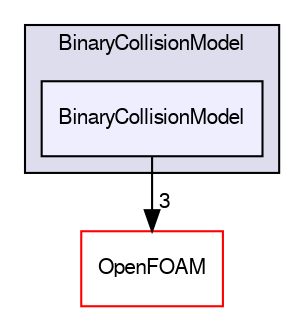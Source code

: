 digraph "src/lagrangian/dsmc/submodels/BinaryCollisionModel/BinaryCollisionModel" {
  bgcolor=transparent;
  compound=true
  node [ fontsize="10", fontname="FreeSans"];
  edge [ labelfontsize="10", labelfontname="FreeSans"];
  subgraph clusterdir_822f279b0f0b67e3293673ee171a5cbb {
    graph [ bgcolor="#ddddee", pencolor="black", label="BinaryCollisionModel" fontname="FreeSans", fontsize="10", URL="dir_822f279b0f0b67e3293673ee171a5cbb.html"]
  dir_831e810dbd36aa957f51a085cba0f6fb [shape=box, label="BinaryCollisionModel", style="filled", fillcolor="#eeeeff", pencolor="black", URL="dir_831e810dbd36aa957f51a085cba0f6fb.html"];
  }
  dir_c5473ff19b20e6ec4dfe5c310b3778a8 [shape=box label="OpenFOAM" color="red" URL="dir_c5473ff19b20e6ec4dfe5c310b3778a8.html"];
  dir_831e810dbd36aa957f51a085cba0f6fb->dir_c5473ff19b20e6ec4dfe5c310b3778a8 [headlabel="3", labeldistance=1.5 headhref="dir_001243_001732.html"];
}
